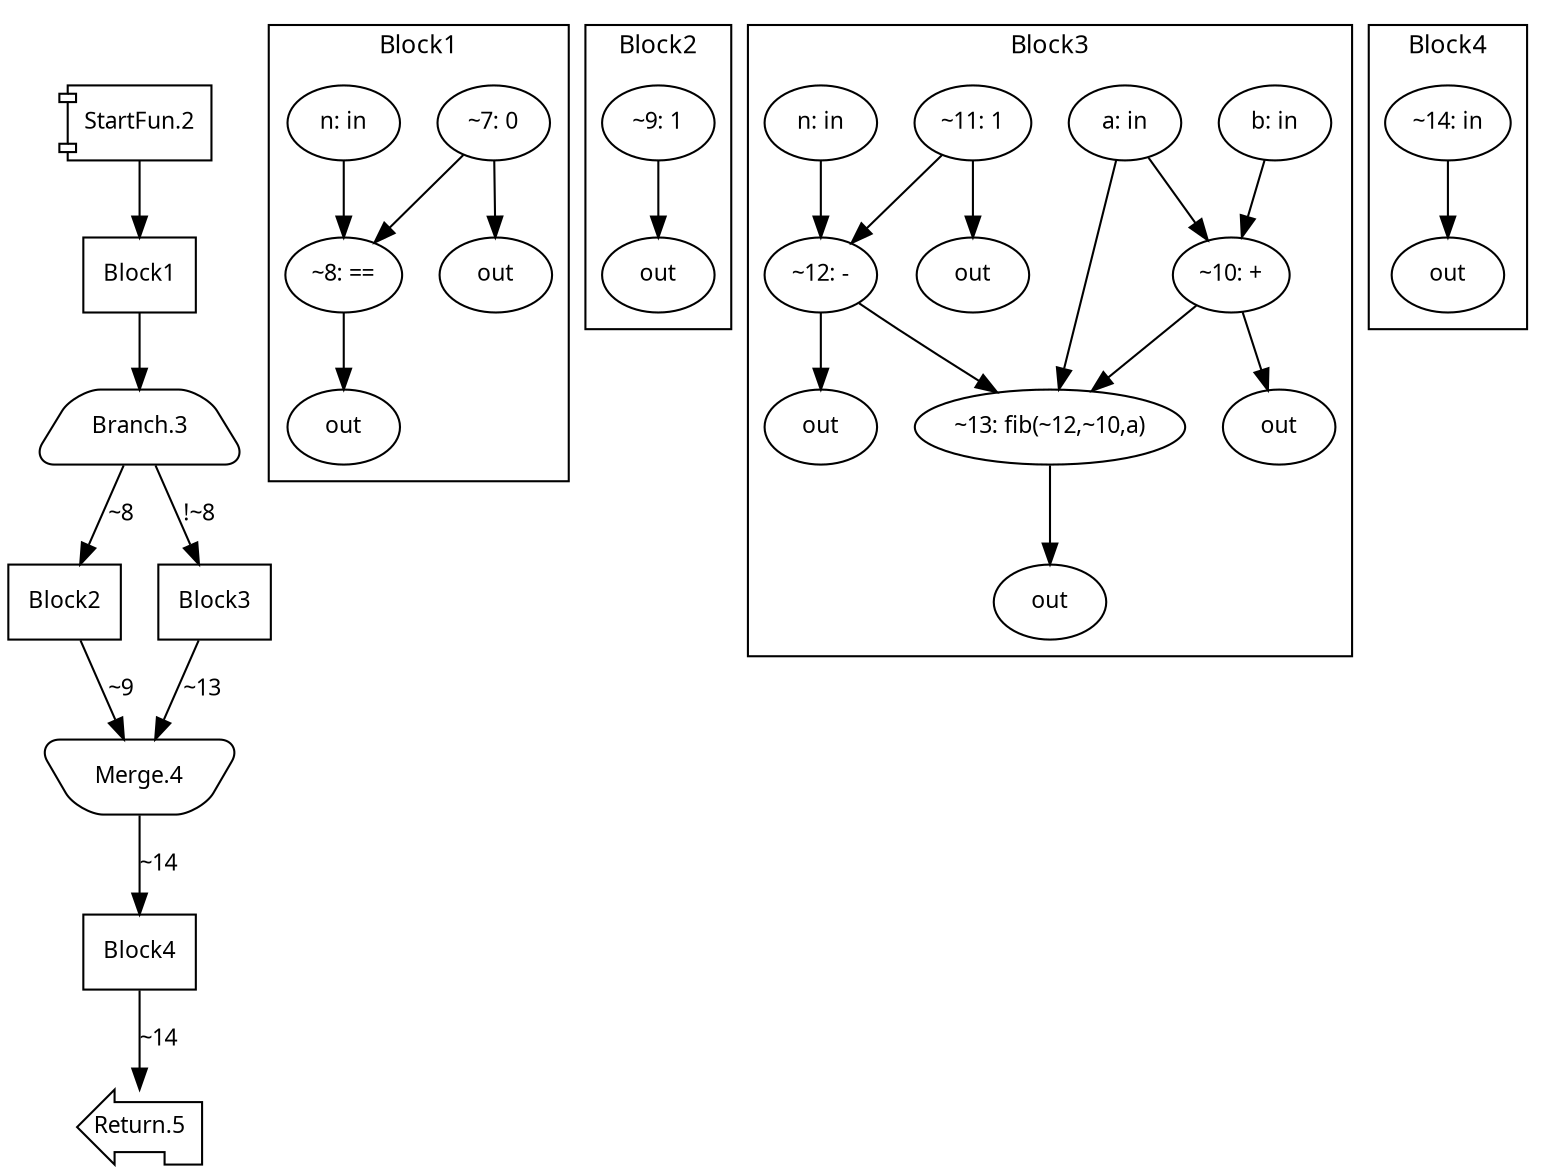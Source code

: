 digraph Program_ {
graph [fontname = "Monaco", fontsize = 12, ranksep = 0.5];
node [shape = box, fontname = "Monaco", fontsize = 11; colorscheme = pastel19];
edge [fontname = "Monaco", fontsize = 11; colorscheme = pastel19];
Jump2[label = "StartFun.2"; shape = component];
Jump2 -> Block1;
Jump3[
  label = "Branch.3";
  shape = trapezium; style = rounded;
];
Block1 -> Jump3;
Jump3 -> Block2 [label="~8"];
Jump3 -> Block3 [label="!~8"];
Jump4[label = "Merge.4"; shape = invtrapezium; style = rounded];
Block2 -> Jump4 [label="~9"];Block3 -> Jump4 [label="~13"];
Jump4 -> Block4 [label="~14"];
Jump5[label = "Return.5"; shape = lpromoter];
Block4 -> Jump5 [label="~14"];
Block1 [label = "Block1"];
Block2 [label = "Block2"];
Block3 [label = "Block3"];
Block4 [label = "Block4"];
subgraph cluster_dfg_Block1{
node [shape = oval];
label = "Block1";
ndBlock1_0 [label="~7: 0"];ndBlock1_1 [label="out"];ndBlock1_2 [label="n: in"];ndBlock1_3 [label="~8: =="];ndBlock1_4 [label="out"];ndBlock1_0 -> ndBlock1_1; ndBlock1_0 -> ndBlock1_3; ndBlock1_2 -> ndBlock1_3; ndBlock1_3 -> ndBlock1_4; }subgraph cluster_dfg_Block2{
node [shape = oval];
label = "Block2";
ndBlock2_0 [label="~9: 1"];ndBlock2_1 [label="out"];ndBlock2_0 -> ndBlock2_1; }subgraph cluster_dfg_Block3{
node [shape = oval];
label = "Block3";
ndBlock3_0 [label="a: in"];ndBlock3_1 [label="b: in"];ndBlock3_2 [label="~10: +"];ndBlock3_3 [label="out"];ndBlock3_4 [label="~11: 1"];ndBlock3_5 [label="out"];ndBlock3_6 [label="n: in"];ndBlock3_7 [label="~12: -"];ndBlock3_8 [label="out"];ndBlock3_9 [label="~13: fib(~12,~10,a)"];ndBlock3_10 [label="out"];ndBlock3_0 -> ndBlock3_2; ndBlock3_0 -> ndBlock3_9; ndBlock3_1 -> ndBlock3_2; ndBlock3_2 -> ndBlock3_3; ndBlock3_2 -> ndBlock3_9; ndBlock3_4 -> ndBlock3_5; ndBlock3_4 -> ndBlock3_7; ndBlock3_6 -> ndBlock3_7; ndBlock3_7 -> ndBlock3_8; ndBlock3_7 -> ndBlock3_9; ndBlock3_9 -> ndBlock3_10; }subgraph cluster_dfg_Block4{
node [shape = oval];
label = "Block4";
ndBlock4_0 [label="~14: in"];ndBlock4_1 [label="out"];ndBlock4_0 -> ndBlock4_1; }}
